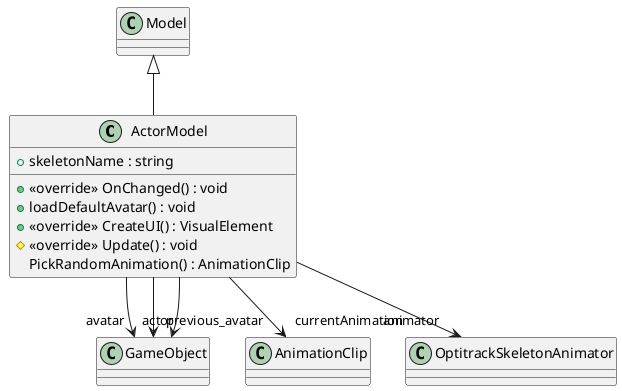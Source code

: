 @startuml


class ActorModel {
    + skeletonName : string
    + <<override>> OnChanged() : void
    + loadDefaultAvatar() : void
    + <<override>> CreateUI() : VisualElement
    # <<override>> Update() : void
    PickRandomAnimation() : AnimationClip
}
Model <|-- ActorModel
ActorModel --> "avatar" GameObject
ActorModel --> "previous_avatar" GameObject
ActorModel --> "actor" GameObject
ActorModel --> "currentAnimation" AnimationClip
ActorModel --> "animator" OptitrackSkeletonAnimator
@enduml
